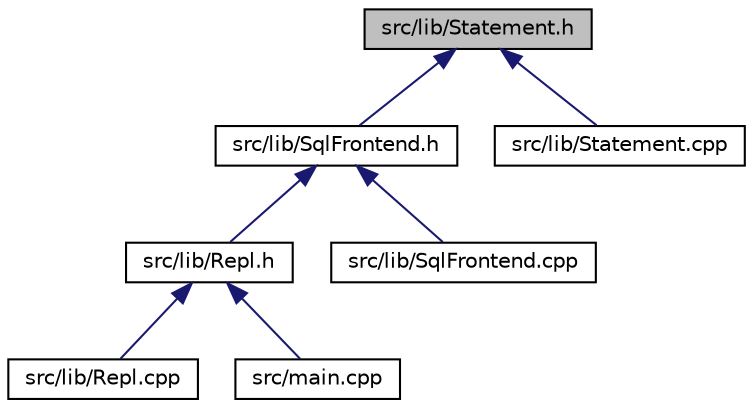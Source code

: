 digraph "src/lib/Statement.h"
{
 // LATEX_PDF_SIZE
  edge [fontname="Helvetica",fontsize="10",labelfontname="Helvetica",labelfontsize="10"];
  node [fontname="Helvetica",fontsize="10",shape=record];
  Node1 [label="src/lib/Statement.h",height=0.2,width=0.4,color="black", fillcolor="grey75", style="filled", fontcolor="black",tooltip=" "];
  Node1 -> Node2 [dir="back",color="midnightblue",fontsize="10",style="solid"];
  Node2 [label="src/lib/SqlFrontend.h",height=0.2,width=0.4,color="black", fillcolor="white", style="filled",URL="$d0/d3c/_sql_frontend_8h.html",tooltip=" "];
  Node2 -> Node3 [dir="back",color="midnightblue",fontsize="10",style="solid"];
  Node3 [label="src/lib/Repl.h",height=0.2,width=0.4,color="black", fillcolor="white", style="filled",URL="$d9/d49/_repl_8h.html",tooltip=" "];
  Node3 -> Node4 [dir="back",color="midnightblue",fontsize="10",style="solid"];
  Node4 [label="src/lib/Repl.cpp",height=0.2,width=0.4,color="black", fillcolor="white", style="filled",URL="$d5/d07/_repl_8cpp.html",tooltip=" "];
  Node3 -> Node5 [dir="back",color="midnightblue",fontsize="10",style="solid"];
  Node5 [label="src/main.cpp",height=0.2,width=0.4,color="black", fillcolor="white", style="filled",URL="$df/d0a/main_8cpp.html",tooltip=" "];
  Node2 -> Node6 [dir="back",color="midnightblue",fontsize="10",style="solid"];
  Node6 [label="src/lib/SqlFrontend.cpp",height=0.2,width=0.4,color="black", fillcolor="white", style="filled",URL="$df/d75/_sql_frontend_8cpp.html",tooltip=" "];
  Node1 -> Node7 [dir="back",color="midnightblue",fontsize="10",style="solid"];
  Node7 [label="src/lib/Statement.cpp",height=0.2,width=0.4,color="black", fillcolor="white", style="filled",URL="$d3/d96/_statement_8cpp.html",tooltip=" "];
}
